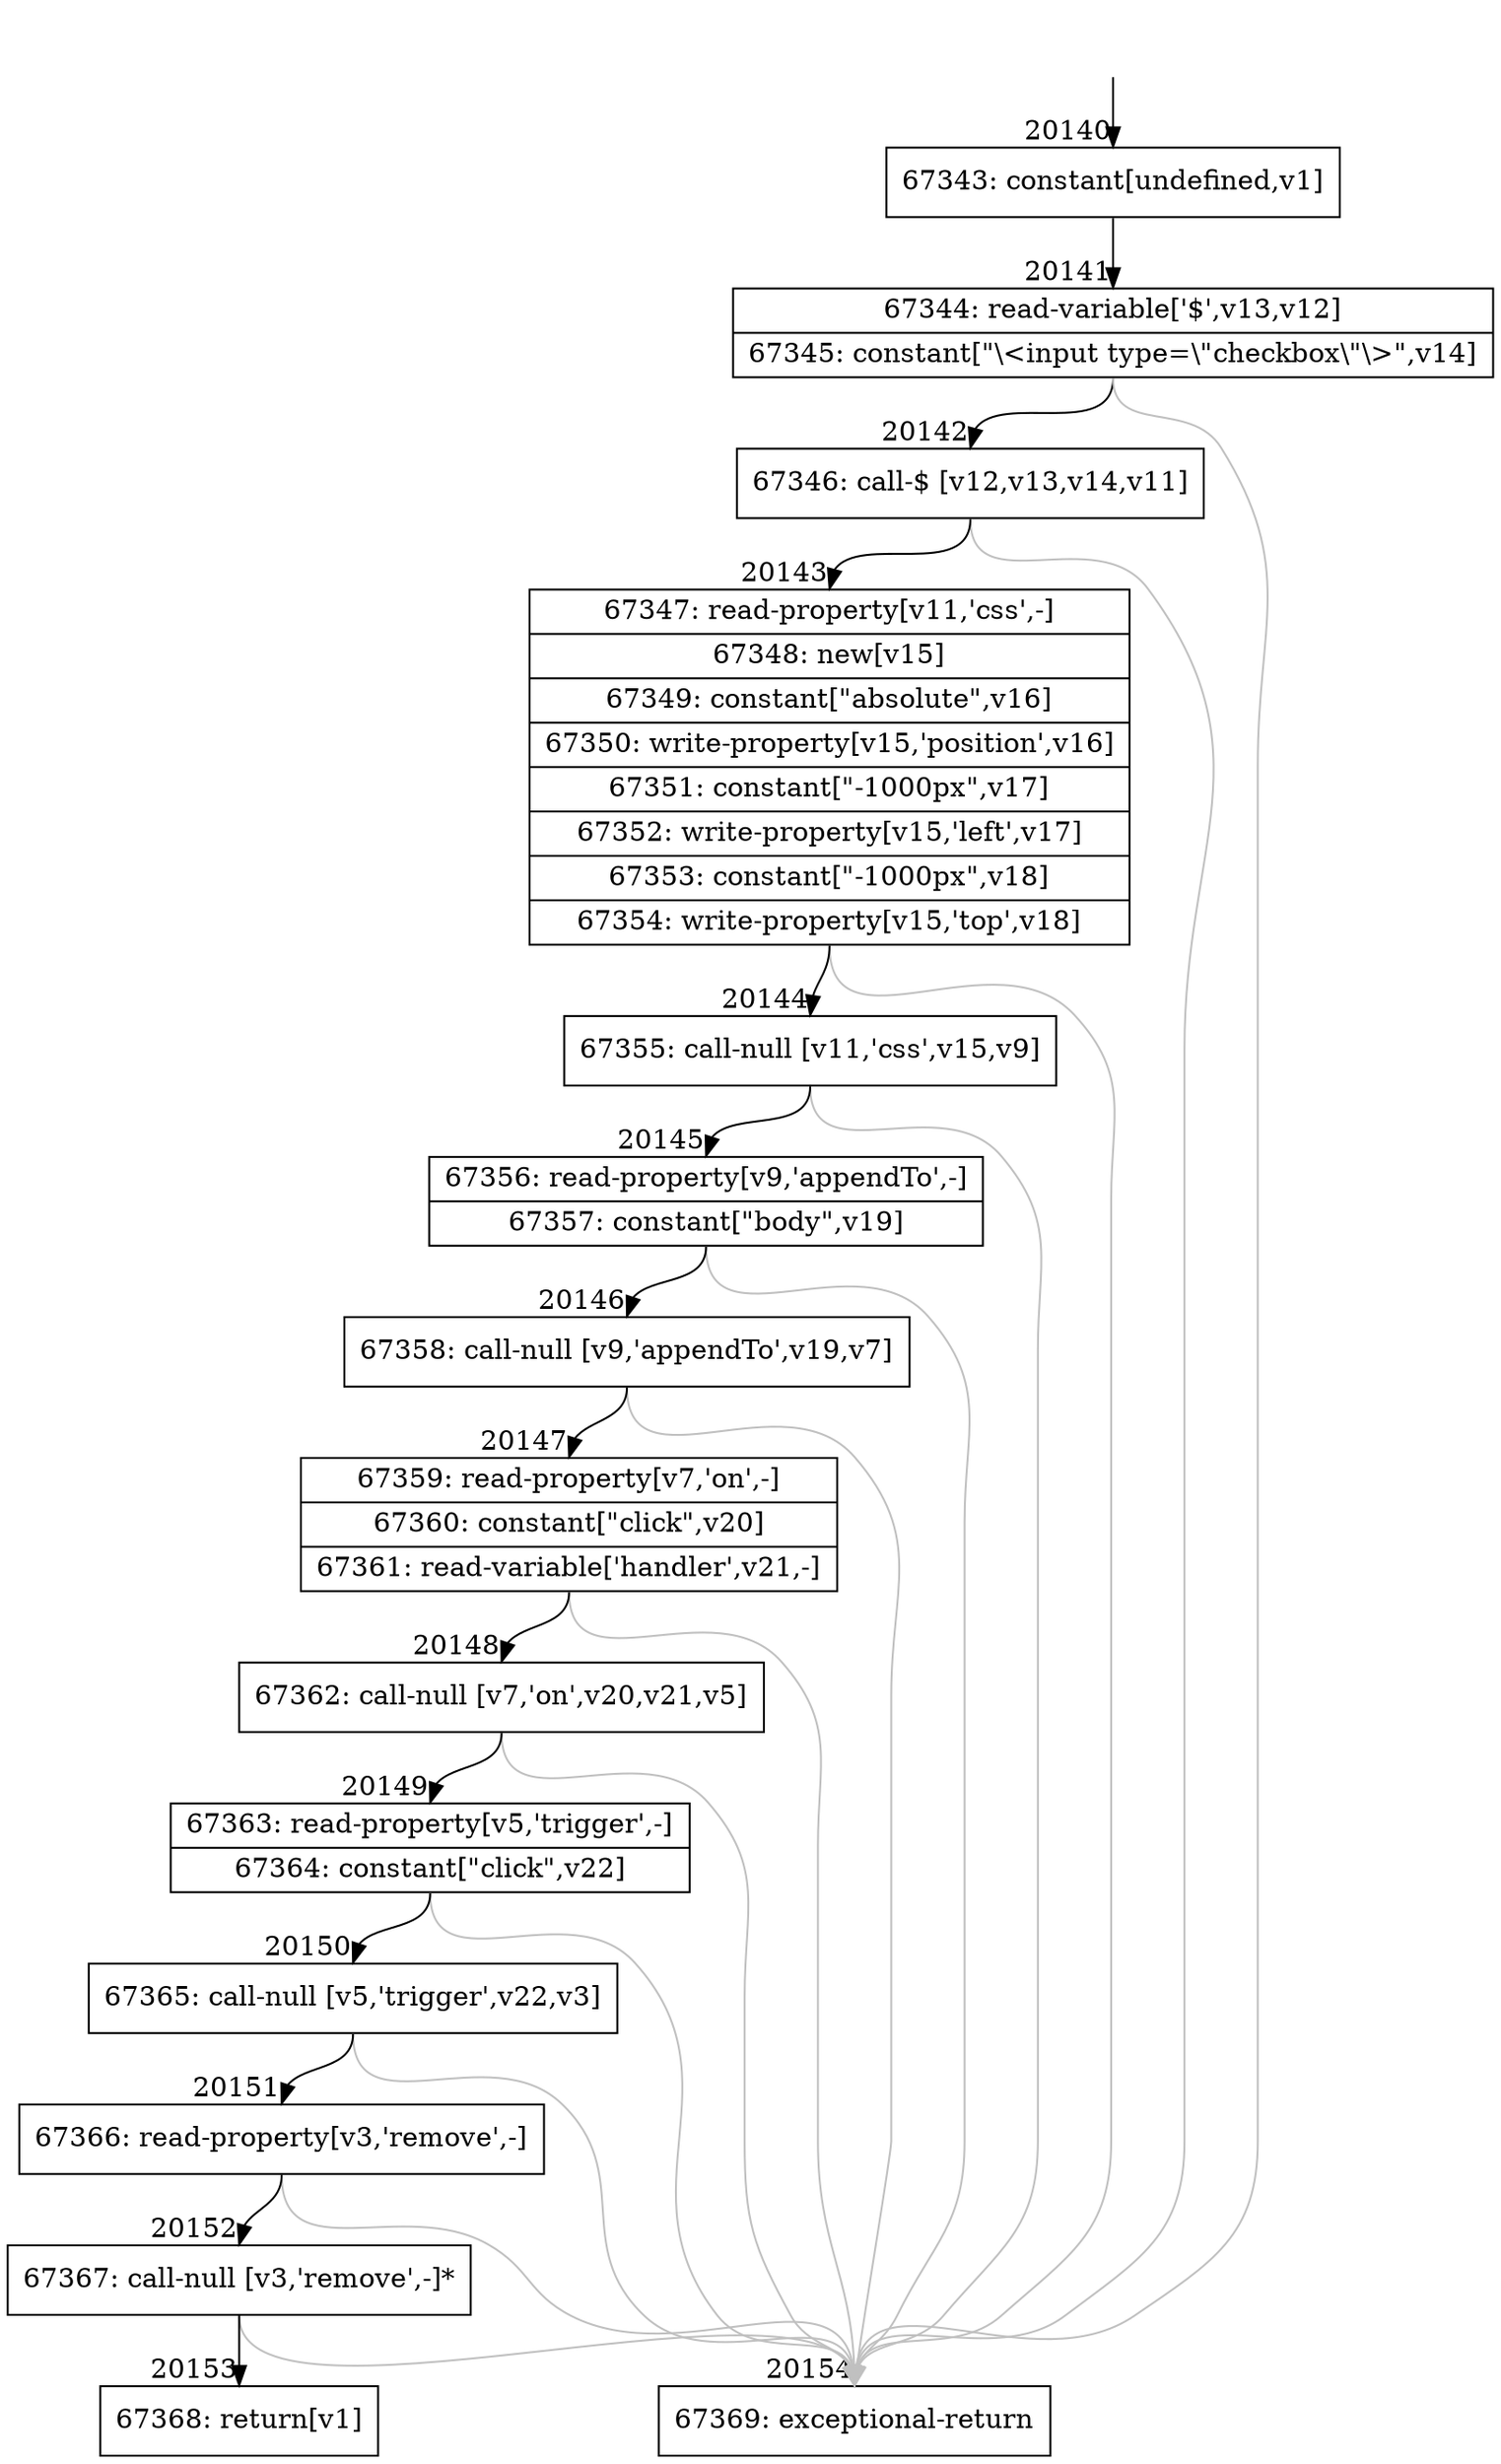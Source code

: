 digraph {
rankdir="TD"
BB_entry1747[shape=none,label=""];
BB_entry1747 -> BB20140 [tailport=s, headport=n, headlabel="    20140"]
BB20140 [shape=record label="{67343: constant[undefined,v1]}" ] 
BB20140 -> BB20141 [tailport=s, headport=n, headlabel="      20141"]
BB20141 [shape=record label="{67344: read-variable['$',v13,v12]|67345: constant[\"\\\<input type=\\\"checkbox\\\"\\\>\",v14]}" ] 
BB20141 -> BB20142 [tailport=s, headport=n, headlabel="      20142"]
BB20141 -> BB20154 [tailport=s, headport=n, color=gray, headlabel="      20154"]
BB20142 [shape=record label="{67346: call-$ [v12,v13,v14,v11]}" ] 
BB20142 -> BB20143 [tailport=s, headport=n, headlabel="      20143"]
BB20142 -> BB20154 [tailport=s, headport=n, color=gray]
BB20143 [shape=record label="{67347: read-property[v11,'css',-]|67348: new[v15]|67349: constant[\"absolute\",v16]|67350: write-property[v15,'position',v16]|67351: constant[\"-1000px\",v17]|67352: write-property[v15,'left',v17]|67353: constant[\"-1000px\",v18]|67354: write-property[v15,'top',v18]}" ] 
BB20143 -> BB20144 [tailport=s, headport=n, headlabel="      20144"]
BB20143 -> BB20154 [tailport=s, headport=n, color=gray]
BB20144 [shape=record label="{67355: call-null [v11,'css',v15,v9]}" ] 
BB20144 -> BB20145 [tailport=s, headport=n, headlabel="      20145"]
BB20144 -> BB20154 [tailport=s, headport=n, color=gray]
BB20145 [shape=record label="{67356: read-property[v9,'appendTo',-]|67357: constant[\"body\",v19]}" ] 
BB20145 -> BB20146 [tailport=s, headport=n, headlabel="      20146"]
BB20145 -> BB20154 [tailport=s, headport=n, color=gray]
BB20146 [shape=record label="{67358: call-null [v9,'appendTo',v19,v7]}" ] 
BB20146 -> BB20147 [tailport=s, headport=n, headlabel="      20147"]
BB20146 -> BB20154 [tailport=s, headport=n, color=gray]
BB20147 [shape=record label="{67359: read-property[v7,'on',-]|67360: constant[\"click\",v20]|67361: read-variable['handler',v21,-]}" ] 
BB20147 -> BB20148 [tailport=s, headport=n, headlabel="      20148"]
BB20147 -> BB20154 [tailport=s, headport=n, color=gray]
BB20148 [shape=record label="{67362: call-null [v7,'on',v20,v21,v5]}" ] 
BB20148 -> BB20149 [tailport=s, headport=n, headlabel="      20149"]
BB20148 -> BB20154 [tailport=s, headport=n, color=gray]
BB20149 [shape=record label="{67363: read-property[v5,'trigger',-]|67364: constant[\"click\",v22]}" ] 
BB20149 -> BB20150 [tailport=s, headport=n, headlabel="      20150"]
BB20149 -> BB20154 [tailport=s, headport=n, color=gray]
BB20150 [shape=record label="{67365: call-null [v5,'trigger',v22,v3]}" ] 
BB20150 -> BB20151 [tailport=s, headport=n, headlabel="      20151"]
BB20150 -> BB20154 [tailport=s, headport=n, color=gray]
BB20151 [shape=record label="{67366: read-property[v3,'remove',-]}" ] 
BB20151 -> BB20152 [tailport=s, headport=n, headlabel="      20152"]
BB20151 -> BB20154 [tailport=s, headport=n, color=gray]
BB20152 [shape=record label="{67367: call-null [v3,'remove',-]*}" ] 
BB20152 -> BB20153 [tailport=s, headport=n, headlabel="      20153"]
BB20152 -> BB20154 [tailport=s, headport=n, color=gray]
BB20153 [shape=record label="{67368: return[v1]}" ] 
BB20154 [shape=record label="{67369: exceptional-return}" ] 
//#$~ 37686
}
